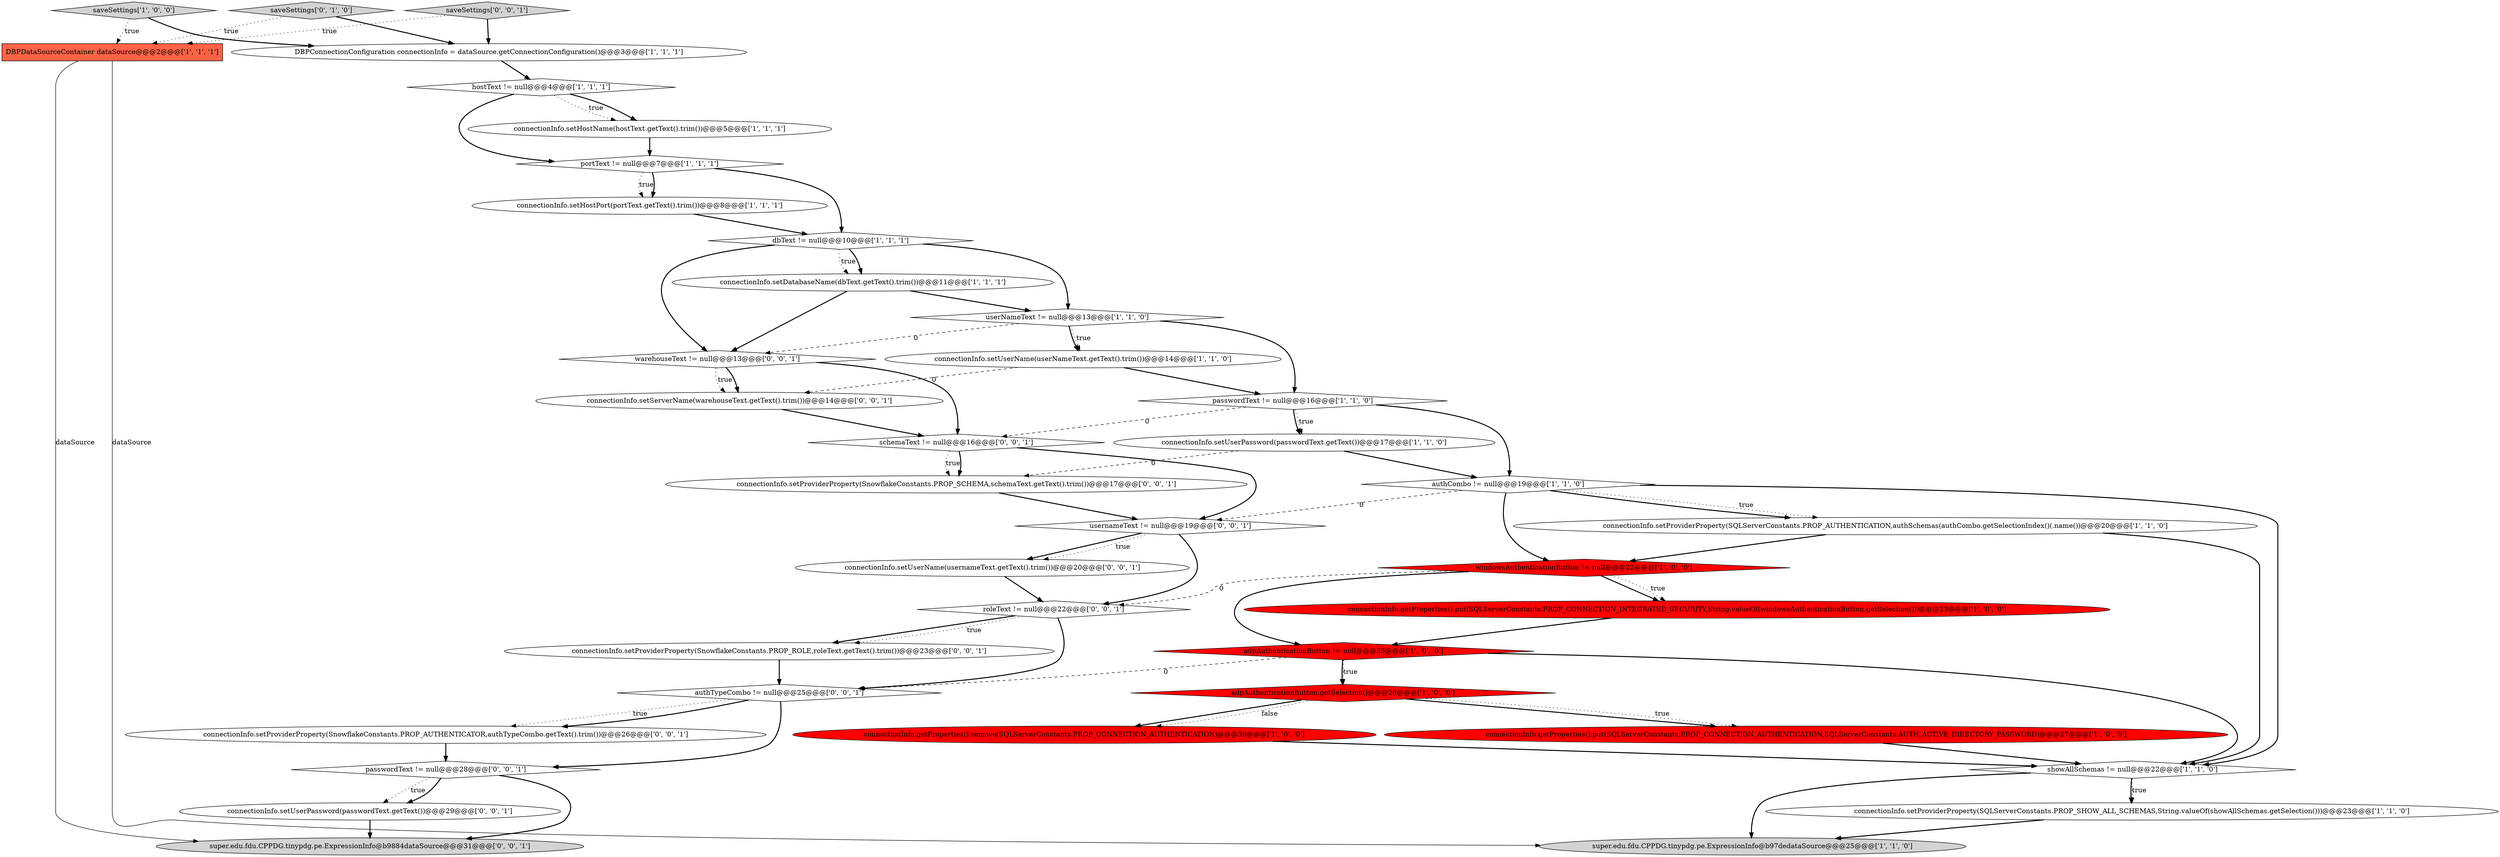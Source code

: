 digraph {
7 [style = filled, label = "DBPDataSourceContainer dataSource@@@2@@@['1', '1', '1']", fillcolor = tomato, shape = box image = "AAA0AAABBB1BBB"];
25 [style = filled, label = "connectionInfo.setProviderProperty(SnowflakeConstants.PROP_SCHEMA,schemaText.getText().trim())@@@17@@@['0', '0', '1']", fillcolor = white, shape = ellipse image = "AAA0AAABBB3BBB"];
26 [style = filled, label = "connectionInfo.setServerName(warehouseText.getText().trim())@@@14@@@['0', '0', '1']", fillcolor = white, shape = ellipse image = "AAA0AAABBB3BBB"];
38 [style = filled, label = "connectionInfo.setUserPassword(passwordText.getText())@@@29@@@['0', '0', '1']", fillcolor = white, shape = ellipse image = "AAA0AAABBB3BBB"];
2 [style = filled, label = "connectionInfo.setUserName(userNameText.getText().trim())@@@14@@@['1', '1', '0']", fillcolor = white, shape = ellipse image = "AAA0AAABBB1BBB"];
29 [style = filled, label = "warehouseText != null@@@13@@@['0', '0', '1']", fillcolor = white, shape = diamond image = "AAA0AAABBB3BBB"];
30 [style = filled, label = "connectionInfo.setProviderProperty(SnowflakeConstants.PROP_ROLE,roleText.getText().trim())@@@23@@@['0', '0', '1']", fillcolor = white, shape = ellipse image = "AAA0AAABBB3BBB"];
3 [style = filled, label = "adpAuthenticationButton != null@@@25@@@['1', '0', '0']", fillcolor = red, shape = diamond image = "AAA1AAABBB1BBB"];
34 [style = filled, label = "connectionInfo.setProviderProperty(SnowflakeConstants.PROP_AUTHENTICATOR,authTypeCombo.getText().trim())@@@26@@@['0', '0', '1']", fillcolor = white, shape = ellipse image = "AAA0AAABBB3BBB"];
18 [style = filled, label = "connectionInfo.getProperties().put(SQLServerConstants.PROP_CONNECTION_INTEGRATED_SECURITY,String.valueOf(windowsAuthenticationButton.getSelection()))@@@23@@@['1', '0', '0']", fillcolor = red, shape = ellipse image = "AAA1AAABBB1BBB"];
1 [style = filled, label = "connectionInfo.setUserPassword(passwordText.getText())@@@17@@@['1', '1', '0']", fillcolor = white, shape = ellipse image = "AAA0AAABBB1BBB"];
35 [style = filled, label = "schemaText != null@@@16@@@['0', '0', '1']", fillcolor = white, shape = diamond image = "AAA0AAABBB3BBB"];
31 [style = filled, label = "super.edu.fdu.CPPDG.tinypdg.pe.ExpressionInfo@b9884dataSource@@@31@@@['0', '0', '1']", fillcolor = lightgray, shape = ellipse image = "AAA0AAABBB3BBB"];
5 [style = filled, label = "connectionInfo.setHostPort(portText.getText().trim())@@@8@@@['1', '1', '1']", fillcolor = white, shape = ellipse image = "AAA0AAABBB1BBB"];
0 [style = filled, label = "portText != null@@@7@@@['1', '1', '1']", fillcolor = white, shape = diamond image = "AAA0AAABBB1BBB"];
8 [style = filled, label = "connectionInfo.getProperties().remove(SQLServerConstants.PROP_CONNECTION_AUTHENTICATION)@@@30@@@['1', '0', '0']", fillcolor = red, shape = ellipse image = "AAA1AAABBB1BBB"];
19 [style = filled, label = "authCombo != null@@@19@@@['1', '1', '0']", fillcolor = white, shape = diamond image = "AAA0AAABBB1BBB"];
23 [style = filled, label = "hostText != null@@@4@@@['1', '1', '1']", fillcolor = white, shape = diamond image = "AAA0AAABBB1BBB"];
16 [style = filled, label = "connectionInfo.setDatabaseName(dbText.getText().trim())@@@11@@@['1', '1', '1']", fillcolor = white, shape = ellipse image = "AAA0AAABBB1BBB"];
14 [style = filled, label = "saveSettings['1', '0', '0']", fillcolor = lightgray, shape = diamond image = "AAA0AAABBB1BBB"];
27 [style = filled, label = "connectionInfo.setUserName(usernameText.getText().trim())@@@20@@@['0', '0', '1']", fillcolor = white, shape = ellipse image = "AAA0AAABBB3BBB"];
33 [style = filled, label = "passwordText != null@@@28@@@['0', '0', '1']", fillcolor = white, shape = diamond image = "AAA0AAABBB3BBB"];
13 [style = filled, label = "windowsAuthenticationButton != null@@@22@@@['1', '0', '0']", fillcolor = red, shape = diamond image = "AAA1AAABBB1BBB"];
11 [style = filled, label = "connectionInfo.setProviderProperty(SQLServerConstants.PROP_AUTHENTICATION,authSchemas(authCombo.getSelectionIndex()(.name())@@@20@@@['1', '1', '0']", fillcolor = white, shape = ellipse image = "AAA0AAABBB1BBB"];
10 [style = filled, label = "dbText != null@@@10@@@['1', '1', '1']", fillcolor = white, shape = diamond image = "AAA0AAABBB1BBB"];
37 [style = filled, label = "authTypeCombo != null@@@25@@@['0', '0', '1']", fillcolor = white, shape = diamond image = "AAA0AAABBB3BBB"];
12 [style = filled, label = "connectionInfo.getProperties().put(SQLServerConstants.PROP_CONNECTION_AUTHENTICATION,SQLServerConstants.AUTH_ACTIVE_DIRECTORY_PASSWORD)@@@27@@@['1', '0', '0']", fillcolor = red, shape = ellipse image = "AAA1AAABBB1BBB"];
32 [style = filled, label = "usernameText != null@@@19@@@['0', '0', '1']", fillcolor = white, shape = diamond image = "AAA0AAABBB3BBB"];
20 [style = filled, label = "super.edu.fdu.CPPDG.tinypdg.pe.ExpressionInfo@b97dedataSource@@@25@@@['1', '1', '0']", fillcolor = lightgray, shape = ellipse image = "AAA0AAABBB1BBB"];
24 [style = filled, label = "saveSettings['0', '1', '0']", fillcolor = lightgray, shape = diamond image = "AAA0AAABBB2BBB"];
28 [style = filled, label = "saveSettings['0', '0', '1']", fillcolor = lightgray, shape = diamond image = "AAA0AAABBB3BBB"];
22 [style = filled, label = "DBPConnectionConfiguration connectionInfo = dataSource.getConnectionConfiguration()@@@3@@@['1', '1', '1']", fillcolor = white, shape = ellipse image = "AAA0AAABBB1BBB"];
4 [style = filled, label = "adpAuthenticationButton.getSelection()@@@26@@@['1', '0', '0']", fillcolor = red, shape = diamond image = "AAA1AAABBB1BBB"];
17 [style = filled, label = "connectionInfo.setProviderProperty(SQLServerConstants.PROP_SHOW_ALL_SCHEMAS,String.valueOf(showAllSchemas.getSelection()))@@@23@@@['1', '1', '0']", fillcolor = white, shape = ellipse image = "AAA0AAABBB1BBB"];
6 [style = filled, label = "showAllSchemas != null@@@22@@@['1', '1', '0']", fillcolor = white, shape = diamond image = "AAA0AAABBB1BBB"];
21 [style = filled, label = "userNameText != null@@@13@@@['1', '1', '0']", fillcolor = white, shape = diamond image = "AAA0AAABBB1BBB"];
15 [style = filled, label = "passwordText != null@@@16@@@['1', '1', '0']", fillcolor = white, shape = diamond image = "AAA0AAABBB1BBB"];
36 [style = filled, label = "roleText != null@@@22@@@['0', '0', '1']", fillcolor = white, shape = diamond image = "AAA0AAABBB3BBB"];
9 [style = filled, label = "connectionInfo.setHostName(hostText.getText().trim())@@@5@@@['1', '1', '1']", fillcolor = white, shape = ellipse image = "AAA0AAABBB1BBB"];
18->3 [style = bold, label=""];
0->5 [style = dotted, label="true"];
21->15 [style = bold, label=""];
19->11 [style = bold, label=""];
8->6 [style = bold, label=""];
38->31 [style = bold, label=""];
29->26 [style = dotted, label="true"];
3->4 [style = bold, label=""];
21->2 [style = bold, label=""];
19->11 [style = dotted, label="true"];
7->31 [style = solid, label="dataSource"];
11->13 [style = bold, label=""];
2->15 [style = bold, label=""];
26->35 [style = bold, label=""];
14->7 [style = dotted, label="true"];
28->7 [style = dotted, label="true"];
4->8 [style = bold, label=""];
2->26 [style = dashed, label="0"];
37->33 [style = bold, label=""];
1->25 [style = dashed, label="0"];
10->16 [style = dotted, label="true"];
21->29 [style = dashed, label="0"];
17->20 [style = bold, label=""];
5->10 [style = bold, label=""];
16->29 [style = bold, label=""];
34->33 [style = bold, label=""];
14->22 [style = bold, label=""];
10->21 [style = bold, label=""];
19->6 [style = bold, label=""];
22->23 [style = bold, label=""];
23->9 [style = dotted, label="true"];
29->26 [style = bold, label=""];
36->30 [style = bold, label=""];
19->13 [style = bold, label=""];
32->36 [style = bold, label=""];
36->37 [style = bold, label=""];
19->32 [style = dashed, label="0"];
29->35 [style = bold, label=""];
33->38 [style = dotted, label="true"];
1->19 [style = bold, label=""];
24->7 [style = dotted, label="true"];
13->18 [style = bold, label=""];
35->25 [style = dotted, label="true"];
6->17 [style = bold, label=""];
13->18 [style = dotted, label="true"];
3->37 [style = dashed, label="0"];
35->32 [style = bold, label=""];
3->6 [style = bold, label=""];
32->27 [style = bold, label=""];
21->2 [style = dotted, label="true"];
15->19 [style = bold, label=""];
23->0 [style = bold, label=""];
35->25 [style = bold, label=""];
15->35 [style = dashed, label="0"];
6->20 [style = bold, label=""];
10->16 [style = bold, label=""];
4->12 [style = bold, label=""];
37->34 [style = dotted, label="true"];
4->12 [style = dotted, label="true"];
36->30 [style = dotted, label="true"];
28->22 [style = bold, label=""];
0->5 [style = bold, label=""];
15->1 [style = bold, label=""];
27->36 [style = bold, label=""];
9->0 [style = bold, label=""];
13->36 [style = dashed, label="0"];
11->6 [style = bold, label=""];
25->32 [style = bold, label=""];
3->4 [style = dotted, label="true"];
30->37 [style = bold, label=""];
12->6 [style = bold, label=""];
24->22 [style = bold, label=""];
4->8 [style = dotted, label="false"];
6->17 [style = dotted, label="true"];
0->10 [style = bold, label=""];
32->27 [style = dotted, label="true"];
13->3 [style = bold, label=""];
10->29 [style = bold, label=""];
16->21 [style = bold, label=""];
37->34 [style = bold, label=""];
15->1 [style = dotted, label="true"];
33->31 [style = bold, label=""];
7->20 [style = solid, label="dataSource"];
33->38 [style = bold, label=""];
23->9 [style = bold, label=""];
}
